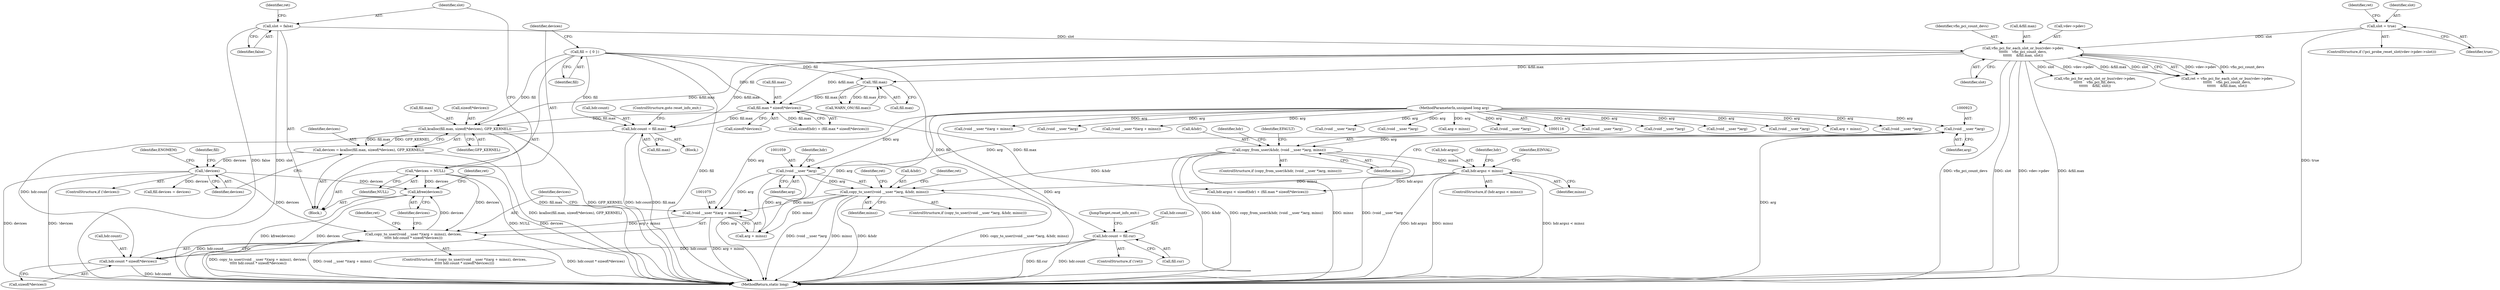 digraph "0_linux_05692d7005a364add85c6e25a6c4447ce08f913a@API" {
"1001091" [label="(Call,kfree(devices))"];
"1000907" [label="(Call,*devices = NULL)"];
"1001073" [label="(Call,copy_to_user((void __user *)(arg + minsz), devices,\n\t\t\t\t\t hdr.count * sizeof(*devices)))"];
"1001074" [label="(Call,(void __user *)(arg + minsz))"];
"1001058" [label="(Call,(void __user *)arg)"];
"1000922" [label="(Call,(void __user *)arg)"];
"1000119" [label="(MethodParameterIn,unsigned long arg)"];
"1001057" [label="(Call,copy_to_user((void __user *)arg, &hdr, minsz))"];
"1000919" [label="(Call,copy_from_user(&hdr, (void __user *)arg, minsz))"];
"1000930" [label="(Call,hdr.argsz < minsz)"];
"1001025" [label="(Call,!devices)"];
"1001014" [label="(Call,devices = kcalloc(fill.max, sizeof(*devices), GFP_KERNEL))"];
"1001016" [label="(Call,kcalloc(fill.max, sizeof(*devices), GFP_KERNEL))"];
"1000967" [label="(Call,vfio_pci_for_each_slot_or_bus(vdev->pdev,\n\t\t\t\t\t\t    vfio_pci_count_devs,\n\t\t\t\t\t\t    &fill.max, slot))"];
"1000951" [label="(Call,slot = true)"];
"1000911" [label="(Call,slot = false)"];
"1000904" [label="(Call,fill = { 0 })"];
"1000994" [label="(Call,fill.max * sizeof(*devices))"];
"1000982" [label="(Call,!fill.max)"];
"1001080" [label="(Call,hdr.count * sizeof(*devices))"];
"1001048" [label="(Call,hdr.count = fill.cur)"];
"1001006" [label="(Call,hdr.count = fill.max)"];
"1000716" [label="(Call,(void __user *)arg)"];
"1001015" [label="(Identifier,devices)"];
"1000943" [label="(ControlStructure,if (!pci_probe_reset_slot(vdev->pdev->slot)))"];
"1001045" [label="(ControlStructure,if (!ret))"];
"1000911" [label="(Call,slot = false)"];
"1000966" [label="(Identifier,ret)"];
"1000907" [label="(Call,*devices = NULL)"];
"1000931" [label="(Call,hdr.argsz)"];
"1000904" [label="(Call,fill = { 0 })"];
"1000609" [label="(Call,(void __user *)arg)"];
"1001010" [label="(Call,fill.max)"];
"1000982" [label="(Call,!fill.max)"];
"1000916" [label="(Identifier,ret)"];
"1000686" [label="(Call,(void __user *)arg)"];
"1001122" [label="(Call,(void __user *)arg)"];
"1000953" [label="(Identifier,true)"];
"1001094" [label="(Identifier,ret)"];
"1001074" [label="(Call,(void __user *)(arg + minsz))"];
"1001070" [label="(Identifier,ret)"];
"1001060" [label="(Identifier,arg)"];
"1001052" [label="(Call,fill.cur)"];
"1001016" [label="(Call,kcalloc(fill.max, sizeof(*devices), GFP_KERNEL))"];
"1000834" [label="(Call,arg + minsz)"];
"1000557" [label="(Call,(void __user *)arg)"];
"1001229" [label="(Call,(void __user *)(arg + minsz))"];
"1000925" [label="(Identifier,minsz)"];
"1001065" [label="(Identifier,ret)"];
"1001023" [label="(Identifier,GFP_KERNEL)"];
"1000981" [label="(Call,WARN_ON(!fill.max))"];
"1000983" [label="(Call,fill.max)"];
"1001055" [label="(JumpTarget,reset_info_exit:)"];
"1000183" [label="(Call,(void __user *)arg)"];
"1001001" [label="(Block,)"];
"1000918" [label="(ControlStructure,if (copy_from_user(&hdr, (void __user *)arg, minsz)))"];
"1000998" [label="(Call,sizeof(*devices))"];
"1001079" [label="(Identifier,devices)"];
"1001017" [label="(Call,fill.max)"];
"1000912" [label="(Identifier,slot)"];
"1000920" [label="(Call,&hdr)"];
"1000940" [label="(Identifier,hdr)"];
"1001380" [label="(MethodReturn,static long)"];
"1000832" [label="(Call,(void __user *)(arg + minsz))"];
"1000119" [label="(MethodParameterIn,unsigned long arg)"];
"1001073" [label="(Call,copy_to_user((void __user *)(arg + minsz), devices,\n\t\t\t\t\t hdr.count * sizeof(*devices)))"];
"1000908" [label="(Identifier,devices)"];
"1001056" [label="(ControlStructure,if (copy_to_user((void __user *)arg, &hdr, minsz)))"];
"1001029" [label="(Identifier,ENOMEM)"];
"1000930" [label="(Call,hdr.argsz < minsz)"];
"1001061" [label="(Call,&hdr)"];
"1000952" [label="(Identifier,slot)"];
"1001063" [label="(Identifier,minsz)"];
"1000913" [label="(Identifier,false)"];
"1000967" [label="(Call,vfio_pci_for_each_slot_or_bus(vdev->pdev,\n\t\t\t\t\t\t    vfio_pci_count_devs,\n\t\t\t\t\t\t    &fill.max, slot))"];
"1000905" [label="(Identifier,fill)"];
"1001007" [label="(Call,hdr.count)"];
"1001025" [label="(Call,!devices)"];
"1000932" [label="(Identifier,hdr)"];
"1000995" [label="(Call,fill.max)"];
"1000928" [label="(Identifier,EFAULT)"];
"1001037" [label="(Call,vfio_pci_for_each_slot_or_bus(vdev->pdev,\n\t\t\t\t\t\t    vfio_pci_fill_devs,\n\t\t\t\t\t\t    &fill, slot))"];
"1000976" [label="(Identifier,slot)"];
"1000991" [label="(Call,sizeof(hdr) + (fill.max * sizeof(*devices)))"];
"1001030" [label="(Call,fill.devices = devices)"];
"1000136" [label="(Call,(void __user *)arg)"];
"1000972" [label="(Call,&fill.max)"];
"1000965" [label="(Call,ret = vfio_pci_for_each_slot_or_bus(vdev->pdev,\n\t\t\t\t\t\t    vfio_pci_count_devs,\n\t\t\t\t\t\t    &fill.max, slot))"];
"1000968" [label="(Call,vdev->pdev)"];
"1000951" [label="(Call,slot = true)"];
"1001006" [label="(Call,hdr.count = fill.max)"];
"1001081" [label="(Call,hdr.count)"];
"1000212" [label="(Call,(void __user *)arg)"];
"1001231" [label="(Call,arg + minsz)"];
"1001062" [label="(Identifier,hdr)"];
"1000987" [label="(Call,hdr.argsz < sizeof(hdr) + (fill.max * sizeof(*devices)))"];
"1001020" [label="(Call,sizeof(*devices))"];
"1000919" [label="(Call,copy_from_user(&hdr, (void __user *)arg, minsz))"];
"1000924" [label="(Identifier,arg)"];
"1001049" [label="(Call,hdr.count)"];
"1001026" [label="(Identifier,devices)"];
"1001091" [label="(Call,kfree(devices))"];
"1001013" [label="(ControlStructure,goto reset_info_exit;)"];
"1000971" [label="(Identifier,vfio_pci_count_devs)"];
"1001048" [label="(Call,hdr.count = fill.cur)"];
"1000929" [label="(ControlStructure,if (hdr.argsz < minsz))"];
"1001032" [label="(Identifier,fill)"];
"1000901" [label="(Block,)"];
"1000937" [label="(Identifier,EINVAL)"];
"1001057" [label="(Call,copy_to_user((void __user *)arg, &hdr, minsz))"];
"1001084" [label="(Call,sizeof(*devices))"];
"1001014" [label="(Call,devices = kcalloc(fill.max, sizeof(*devices), GFP_KERNEL))"];
"1001024" [label="(ControlStructure,if (!devices))"];
"1001058" [label="(Call,(void __user *)arg)"];
"1000934" [label="(Identifier,minsz)"];
"1000589" [label="(Call,(void __user *)arg)"];
"1001072" [label="(ControlStructure,if (copy_to_user((void __user *)(arg + minsz), devices,\n\t\t\t\t\t hdr.count * sizeof(*devices))))"];
"1001092" [label="(Identifier,devices)"];
"1001080" [label="(Call,hdr.count * sizeof(*devices))"];
"1001088" [label="(Identifier,ret)"];
"1000994" [label="(Call,fill.max * sizeof(*devices))"];
"1000909" [label="(Identifier,NULL)"];
"1000922" [label="(Call,(void __user *)arg)"];
"1001076" [label="(Call,arg + minsz)"];
"1001091" -> "1000901"  [label="AST: "];
"1001091" -> "1001092"  [label="CFG: "];
"1001092" -> "1001091"  [label="AST: "];
"1001094" -> "1001091"  [label="CFG: "];
"1001091" -> "1001380"  [label="DDG: kfree(devices)"];
"1001091" -> "1001380"  [label="DDG: devices"];
"1000907" -> "1001091"  [label="DDG: devices"];
"1001073" -> "1001091"  [label="DDG: devices"];
"1001025" -> "1001091"  [label="DDG: devices"];
"1000907" -> "1000901"  [label="AST: "];
"1000907" -> "1000909"  [label="CFG: "];
"1000908" -> "1000907"  [label="AST: "];
"1000909" -> "1000907"  [label="AST: "];
"1000912" -> "1000907"  [label="CFG: "];
"1000907" -> "1001380"  [label="DDG: devices"];
"1000907" -> "1001380"  [label="DDG: NULL"];
"1000907" -> "1001073"  [label="DDG: devices"];
"1001073" -> "1001072"  [label="AST: "];
"1001073" -> "1001080"  [label="CFG: "];
"1001074" -> "1001073"  [label="AST: "];
"1001079" -> "1001073"  [label="AST: "];
"1001080" -> "1001073"  [label="AST: "];
"1001088" -> "1001073"  [label="CFG: "];
"1001092" -> "1001073"  [label="CFG: "];
"1001073" -> "1001380"  [label="DDG: (void __user *)(arg + minsz)"];
"1001073" -> "1001380"  [label="DDG: hdr.count * sizeof(*devices)"];
"1001073" -> "1001380"  [label="DDG: copy_to_user((void __user *)(arg + minsz), devices,\n\t\t\t\t\t hdr.count * sizeof(*devices))"];
"1001074" -> "1001073"  [label="DDG: arg + minsz"];
"1001025" -> "1001073"  [label="DDG: devices"];
"1001080" -> "1001073"  [label="DDG: hdr.count"];
"1001074" -> "1001076"  [label="CFG: "];
"1001075" -> "1001074"  [label="AST: "];
"1001076" -> "1001074"  [label="AST: "];
"1001079" -> "1001074"  [label="CFG: "];
"1001074" -> "1001380"  [label="DDG: arg + minsz"];
"1001058" -> "1001074"  [label="DDG: arg"];
"1000119" -> "1001074"  [label="DDG: arg"];
"1001057" -> "1001074"  [label="DDG: minsz"];
"1001058" -> "1001057"  [label="AST: "];
"1001058" -> "1001060"  [label="CFG: "];
"1001059" -> "1001058"  [label="AST: "];
"1001060" -> "1001058"  [label="AST: "];
"1001062" -> "1001058"  [label="CFG: "];
"1001058" -> "1001380"  [label="DDG: arg"];
"1001058" -> "1001057"  [label="DDG: arg"];
"1000922" -> "1001058"  [label="DDG: arg"];
"1000119" -> "1001058"  [label="DDG: arg"];
"1001058" -> "1001076"  [label="DDG: arg"];
"1000922" -> "1000919"  [label="AST: "];
"1000922" -> "1000924"  [label="CFG: "];
"1000923" -> "1000922"  [label="AST: "];
"1000924" -> "1000922"  [label="AST: "];
"1000925" -> "1000922"  [label="CFG: "];
"1000922" -> "1001380"  [label="DDG: arg"];
"1000922" -> "1000919"  [label="DDG: arg"];
"1000119" -> "1000922"  [label="DDG: arg"];
"1000119" -> "1000116"  [label="AST: "];
"1000119" -> "1001380"  [label="DDG: arg"];
"1000119" -> "1000136"  [label="DDG: arg"];
"1000119" -> "1000183"  [label="DDG: arg"];
"1000119" -> "1000212"  [label="DDG: arg"];
"1000119" -> "1000557"  [label="DDG: arg"];
"1000119" -> "1000589"  [label="DDG: arg"];
"1000119" -> "1000609"  [label="DDG: arg"];
"1000119" -> "1000686"  [label="DDG: arg"];
"1000119" -> "1000716"  [label="DDG: arg"];
"1000119" -> "1000832"  [label="DDG: arg"];
"1000119" -> "1000834"  [label="DDG: arg"];
"1000119" -> "1001076"  [label="DDG: arg"];
"1000119" -> "1001122"  [label="DDG: arg"];
"1000119" -> "1001229"  [label="DDG: arg"];
"1000119" -> "1001231"  [label="DDG: arg"];
"1001057" -> "1001056"  [label="AST: "];
"1001057" -> "1001063"  [label="CFG: "];
"1001061" -> "1001057"  [label="AST: "];
"1001063" -> "1001057"  [label="AST: "];
"1001065" -> "1001057"  [label="CFG: "];
"1001070" -> "1001057"  [label="CFG: "];
"1001057" -> "1001380"  [label="DDG: &hdr"];
"1001057" -> "1001380"  [label="DDG: copy_to_user((void __user *)arg, &hdr, minsz)"];
"1001057" -> "1001380"  [label="DDG: (void __user *)arg"];
"1001057" -> "1001380"  [label="DDG: minsz"];
"1000919" -> "1001057"  [label="DDG: &hdr"];
"1000930" -> "1001057"  [label="DDG: minsz"];
"1001057" -> "1001076"  [label="DDG: minsz"];
"1000919" -> "1000918"  [label="AST: "];
"1000919" -> "1000925"  [label="CFG: "];
"1000920" -> "1000919"  [label="AST: "];
"1000925" -> "1000919"  [label="AST: "];
"1000928" -> "1000919"  [label="CFG: "];
"1000932" -> "1000919"  [label="CFG: "];
"1000919" -> "1001380"  [label="DDG: &hdr"];
"1000919" -> "1001380"  [label="DDG: copy_from_user(&hdr, (void __user *)arg, minsz)"];
"1000919" -> "1001380"  [label="DDG: minsz"];
"1000919" -> "1001380"  [label="DDG: (void __user *)arg"];
"1000919" -> "1000930"  [label="DDG: minsz"];
"1000930" -> "1000929"  [label="AST: "];
"1000930" -> "1000934"  [label="CFG: "];
"1000931" -> "1000930"  [label="AST: "];
"1000934" -> "1000930"  [label="AST: "];
"1000937" -> "1000930"  [label="CFG: "];
"1000940" -> "1000930"  [label="CFG: "];
"1000930" -> "1001380"  [label="DDG: minsz"];
"1000930" -> "1001380"  [label="DDG: hdr.argsz < minsz"];
"1000930" -> "1001380"  [label="DDG: hdr.argsz"];
"1000930" -> "1000987"  [label="DDG: hdr.argsz"];
"1001025" -> "1001024"  [label="AST: "];
"1001025" -> "1001026"  [label="CFG: "];
"1001026" -> "1001025"  [label="AST: "];
"1001029" -> "1001025"  [label="CFG: "];
"1001032" -> "1001025"  [label="CFG: "];
"1001025" -> "1001380"  [label="DDG: devices"];
"1001025" -> "1001380"  [label="DDG: !devices"];
"1001014" -> "1001025"  [label="DDG: devices"];
"1001025" -> "1001030"  [label="DDG: devices"];
"1001014" -> "1000901"  [label="AST: "];
"1001014" -> "1001016"  [label="CFG: "];
"1001015" -> "1001014"  [label="AST: "];
"1001016" -> "1001014"  [label="AST: "];
"1001026" -> "1001014"  [label="CFG: "];
"1001014" -> "1001380"  [label="DDG: kcalloc(fill.max, sizeof(*devices), GFP_KERNEL)"];
"1001016" -> "1001014"  [label="DDG: fill.max"];
"1001016" -> "1001014"  [label="DDG: GFP_KERNEL"];
"1001016" -> "1001023"  [label="CFG: "];
"1001017" -> "1001016"  [label="AST: "];
"1001020" -> "1001016"  [label="AST: "];
"1001023" -> "1001016"  [label="AST: "];
"1001016" -> "1001380"  [label="DDG: GFP_KERNEL"];
"1001016" -> "1001380"  [label="DDG: fill.max"];
"1000967" -> "1001016"  [label="DDG: &fill.max"];
"1000904" -> "1001016"  [label="DDG: fill"];
"1000994" -> "1001016"  [label="DDG: fill.max"];
"1000967" -> "1000965"  [label="AST: "];
"1000967" -> "1000976"  [label="CFG: "];
"1000968" -> "1000967"  [label="AST: "];
"1000971" -> "1000967"  [label="AST: "];
"1000972" -> "1000967"  [label="AST: "];
"1000976" -> "1000967"  [label="AST: "];
"1000965" -> "1000967"  [label="CFG: "];
"1000967" -> "1001380"  [label="DDG: &fill.max"];
"1000967" -> "1001380"  [label="DDG: vfio_pci_count_devs"];
"1000967" -> "1001380"  [label="DDG: slot"];
"1000967" -> "1001380"  [label="DDG: vdev->pdev"];
"1000967" -> "1000965"  [label="DDG: vdev->pdev"];
"1000967" -> "1000965"  [label="DDG: vfio_pci_count_devs"];
"1000967" -> "1000965"  [label="DDG: &fill.max"];
"1000967" -> "1000965"  [label="DDG: slot"];
"1000951" -> "1000967"  [label="DDG: slot"];
"1000911" -> "1000967"  [label="DDG: slot"];
"1000967" -> "1000982"  [label="DDG: &fill.max"];
"1000967" -> "1000994"  [label="DDG: &fill.max"];
"1000967" -> "1001006"  [label="DDG: &fill.max"];
"1000967" -> "1001037"  [label="DDG: vdev->pdev"];
"1000967" -> "1001037"  [label="DDG: slot"];
"1000951" -> "1000943"  [label="AST: "];
"1000951" -> "1000953"  [label="CFG: "];
"1000952" -> "1000951"  [label="AST: "];
"1000953" -> "1000951"  [label="AST: "];
"1000966" -> "1000951"  [label="CFG: "];
"1000951" -> "1001380"  [label="DDG: true"];
"1000911" -> "1000901"  [label="AST: "];
"1000911" -> "1000913"  [label="CFG: "];
"1000912" -> "1000911"  [label="AST: "];
"1000913" -> "1000911"  [label="AST: "];
"1000916" -> "1000911"  [label="CFG: "];
"1000911" -> "1001380"  [label="DDG: slot"];
"1000911" -> "1001380"  [label="DDG: false"];
"1000904" -> "1000901"  [label="AST: "];
"1000904" -> "1000905"  [label="CFG: "];
"1000905" -> "1000904"  [label="AST: "];
"1000908" -> "1000904"  [label="CFG: "];
"1000904" -> "1001380"  [label="DDG: fill"];
"1000904" -> "1000982"  [label="DDG: fill"];
"1000904" -> "1000994"  [label="DDG: fill"];
"1000904" -> "1001006"  [label="DDG: fill"];
"1000904" -> "1001048"  [label="DDG: fill"];
"1000994" -> "1000991"  [label="AST: "];
"1000994" -> "1000998"  [label="CFG: "];
"1000995" -> "1000994"  [label="AST: "];
"1000998" -> "1000994"  [label="AST: "];
"1000991" -> "1000994"  [label="CFG: "];
"1000994" -> "1000987"  [label="DDG: fill.max"];
"1000994" -> "1000991"  [label="DDG: fill.max"];
"1000982" -> "1000994"  [label="DDG: fill.max"];
"1000994" -> "1001006"  [label="DDG: fill.max"];
"1000982" -> "1000981"  [label="AST: "];
"1000982" -> "1000983"  [label="CFG: "];
"1000983" -> "1000982"  [label="AST: "];
"1000981" -> "1000982"  [label="CFG: "];
"1000982" -> "1000981"  [label="DDG: fill.max"];
"1001080" -> "1001084"  [label="CFG: "];
"1001081" -> "1001080"  [label="AST: "];
"1001084" -> "1001080"  [label="AST: "];
"1001080" -> "1001380"  [label="DDG: hdr.count"];
"1001048" -> "1001080"  [label="DDG: hdr.count"];
"1001006" -> "1001080"  [label="DDG: hdr.count"];
"1001048" -> "1001045"  [label="AST: "];
"1001048" -> "1001052"  [label="CFG: "];
"1001049" -> "1001048"  [label="AST: "];
"1001052" -> "1001048"  [label="AST: "];
"1001055" -> "1001048"  [label="CFG: "];
"1001048" -> "1001380"  [label="DDG: hdr.count"];
"1001048" -> "1001380"  [label="DDG: fill.cur"];
"1001006" -> "1001001"  [label="AST: "];
"1001006" -> "1001010"  [label="CFG: "];
"1001007" -> "1001006"  [label="AST: "];
"1001010" -> "1001006"  [label="AST: "];
"1001013" -> "1001006"  [label="CFG: "];
"1001006" -> "1001380"  [label="DDG: hdr.count"];
"1001006" -> "1001380"  [label="DDG: fill.max"];
}
